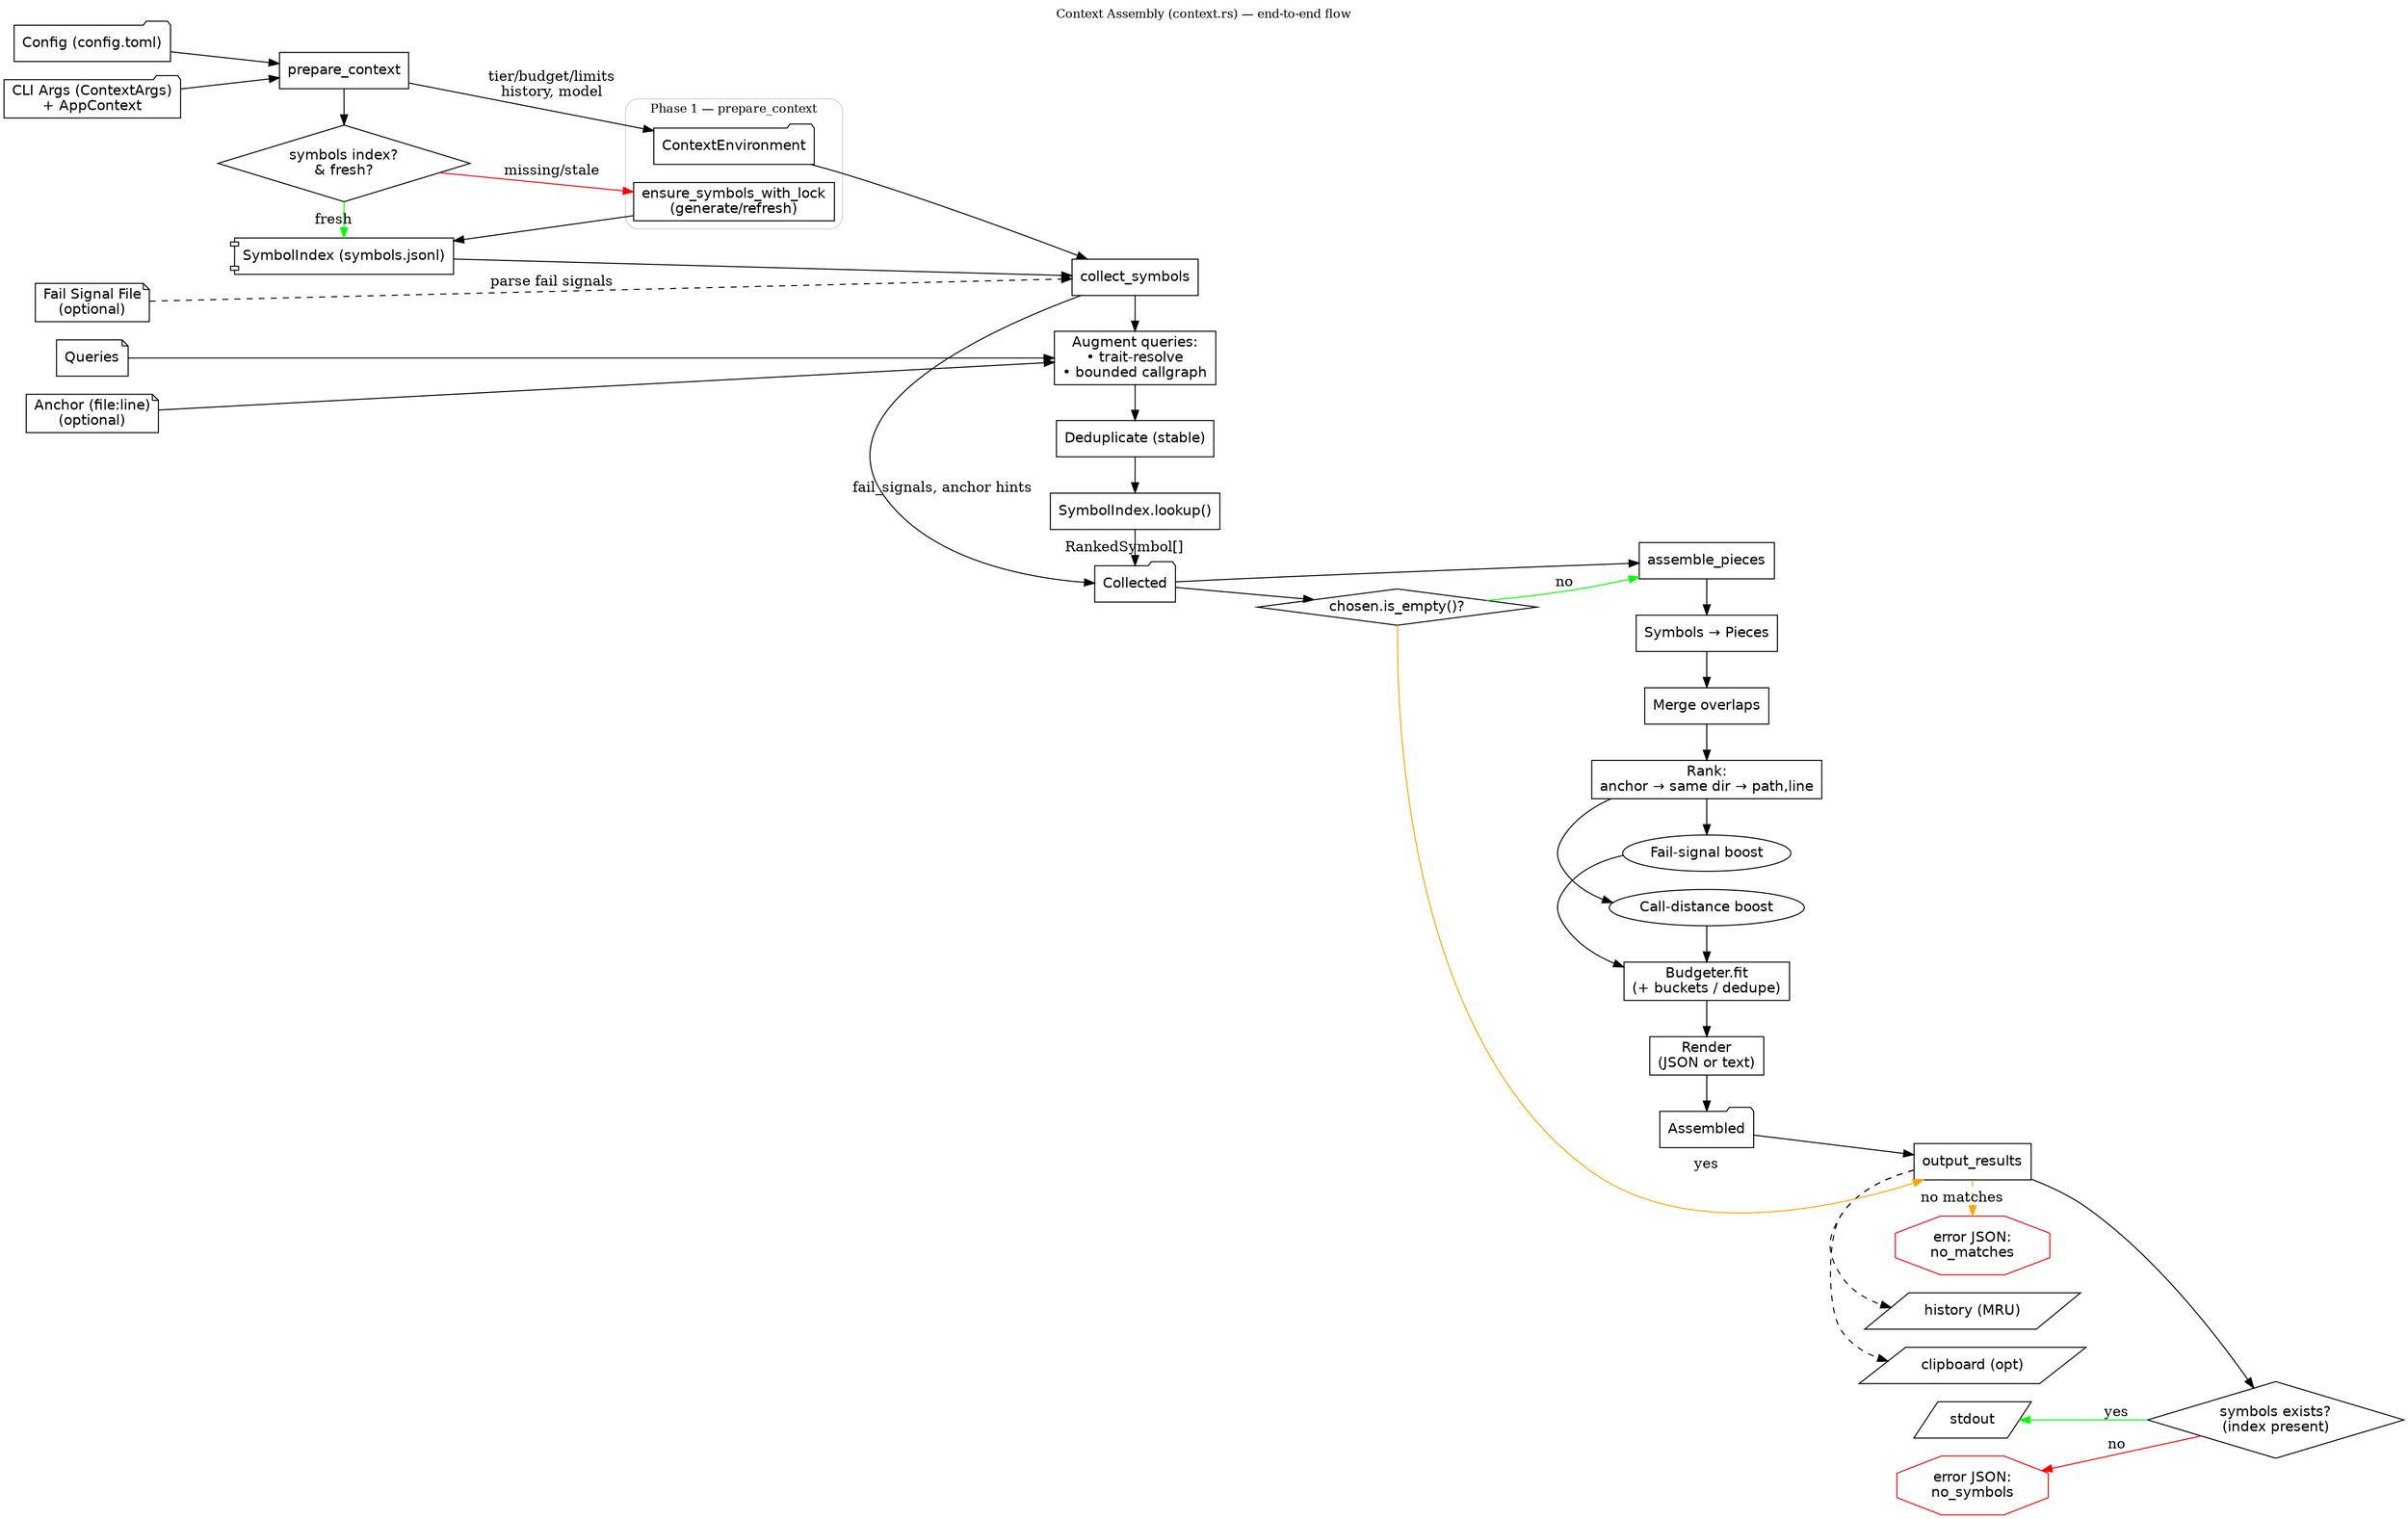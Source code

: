 digraph ContextAssembly {
  rankdir=LR;
  labelloc="t";
  label="Context Assembly (context.rs) — end-to-end flow";
  fontsize=12;

  node [fontname="Helvetica"];

  subgraph cluster_inputs {
    label="Inputs";
    color=lightgrey;
    style=rounded;
    cli [label="CLI Args (ContextArgs)\n+ AppContext", shape=folder];
    cfg [label="Config (config.toml)", shape=folder];
    anchor [label="Anchor (file:line)\n(optional)", shape=note];
    queries [label="Queries", shape=note];
    fsig [label="Fail Signal File\n(optional)", shape=note];
  }

  subgraph cluster_phase1 {
    label="Phase 1 — prepare_context";
    color=lightgrey;
    style=rounded;
    p1 [label="prepare_context", shape=box];
    idxchk [label="symbols index?\n& fresh?", shape=diamond];
    lock [label="ensure_symbols_with_lock\n(generate/refresh)", shape=box];
    env [label="ContextEnvironment", shape=folder];
  }

  subgraph cluster_phase2 {
    label="Phase 2 — collect_symbols";
    color=lightgrey;
    style=rounded;
    p2 [label="collect_symbols", shape=box];
    aug [label="Augment queries:\n• trait-resolve\n• bounded callgraph", shape=box];
    lookup [label="SymbolIndex.lookup()", shape=box];
    dedup [label="Deduplicate (stable)", shape=box];
    col [label="Collected", shape=folder];
  }

  subgraph cluster_phase3 {
    label="Phase 3 — assemble_pieces";
    color=lightgrey;
    style=rounded;
    p3 [label="assemble_pieces", shape=box];
    sym2piece [label="Symbols → Pieces", shape=box];
    merge [label="Merge overlaps", shape=box];
    rank [label="Rank:\nanchor → same dir → path,line", shape=box];
    calldist [label="Call-distance boost", shape=ellipse];
    fsboost [label="Fail-signal boost", shape=ellipse];
    budget [label="Budgeter.fit\n(+ buckets / dedupe)", shape=box];
    render [label="Render\n(JSON or text)", shape=box];
    asm [label="Assembled", shape=folder];
  }

  subgraph cluster_phase4 {
    label="Phase 4 — output_results";
    color=lightgrey;
    style=rounded;
    p4 [label="output_results", shape=box];
    print [label="stdout", shape=parallelogram];
    clip [label="clipboard (opt)", shape=parallelogram];
    hist [label="history (MRU)", shape=parallelogram];
    err_no_symbols [label="error JSON:\nno_symbols", shape=octagon, color=red];
    err_no_matches [label="error JSON:\nno_matches", shape=octagon, color=red];
  }

  // External index resource
  symidx [label="SymbolIndex (symbols.jsonl)", shape=component];

  // Edges — Phase 1
  cli -> p1; cfg -> p1; 
  p1 -> idxchk;
  idxchk -> symidx [label="fresh", color=green];
  idxchk -> lock [label="missing/stale", color=red];
  lock -> symidx;
  p1 -> env [label="tier/budget/limits\nhistory, model"];
  symidx -> p2;

  // Phase 2 flow
  env -> p2;
  queries -> aug;
  anchor -> aug;
  p2 -> aug;
  aug -> dedup -> lookup;
  lookup -> col [label="RankedSymbol[]"];
  fsig -> p2 [label="parse fail signals", style=dashed];
  p2 -> col [label="fail_signals, anchor hints"];

  // Branch to Phase 3 or errors
  col -> p3;
  empty_check [label="chosen.is_empty()?", shape=diamond];
  col -> empty_check;
  empty_check -> p3 [label="no", color=green];
  empty_check -> p4 [label="yes", color=orange];

  // Phase 3 flow
  p3 -> sym2piece -> merge -> rank;
  rank -> calldist -> budget;
  rank -> fsboost -> budget;
  budget -> render -> asm;

  // Phase 4 flow
  asm -> p4;
  sym_exists [label="symbols exists?\n(index present)", shape=diamond];
  p4 -> sym_exists;
  sym_exists -> print [label="yes", color=green];
  sym_exists -> err_no_symbols [label="no", color=red];
  p4 -> err_no_matches [label="no matches", color=orange, style=dashed];
  p4 -> clip [style=dashed];
  p4 -> hist [style=dashed];

  {rank=same; cli cfg queries anchor fsig}
  {rank=same; p1 idxchk symidx}
  {rank=same; p2 aug dedup lookup col}
  {rank=same; p3 sym2piece merge rank calldist fsboost budget render asm}
  {rank=same; p4 print clip hist err_no_symbols err_no_matches}
}
